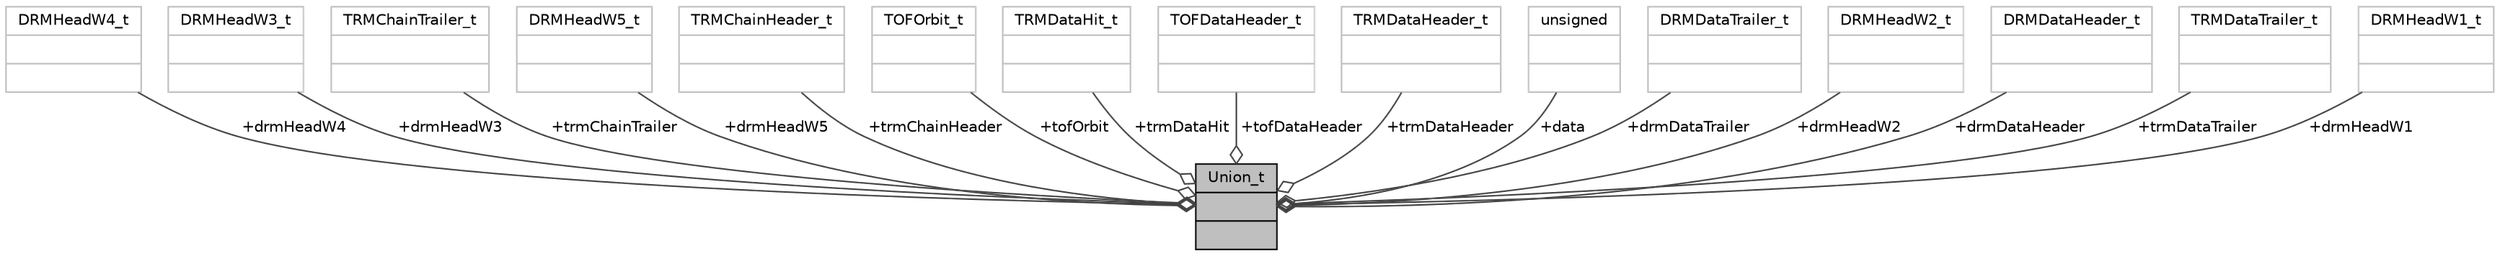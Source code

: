 digraph "Union_t"
{
 // INTERACTIVE_SVG=YES
  bgcolor="transparent";
  edge [fontname="Helvetica",fontsize="10",labelfontname="Helvetica",labelfontsize="10"];
  node [fontname="Helvetica",fontsize="10",shape=record];
  Node1 [label="{Union_t\n||}",height=0.2,width=0.4,color="black", fillcolor="grey75", style="filled", fontcolor="black"];
  Node2 -> Node1 [color="grey25",fontsize="10",style="solid",label=" +drmHeadW4" ,arrowhead="odiamond",fontname="Helvetica"];
  Node2 [label="{DRMHeadW4_t\n||}",height=0.2,width=0.4,color="grey75"];
  Node3 -> Node1 [color="grey25",fontsize="10",style="solid",label=" +drmHeadW3" ,arrowhead="odiamond",fontname="Helvetica"];
  Node3 [label="{DRMHeadW3_t\n||}",height=0.2,width=0.4,color="grey75"];
  Node4 -> Node1 [color="grey25",fontsize="10",style="solid",label=" +trmChainTrailer" ,arrowhead="odiamond",fontname="Helvetica"];
  Node4 [label="{TRMChainTrailer_t\n||}",height=0.2,width=0.4,color="grey75"];
  Node5 -> Node1 [color="grey25",fontsize="10",style="solid",label=" +drmHeadW5" ,arrowhead="odiamond",fontname="Helvetica"];
  Node5 [label="{DRMHeadW5_t\n||}",height=0.2,width=0.4,color="grey75"];
  Node6 -> Node1 [color="grey25",fontsize="10",style="solid",label=" +trmChainHeader" ,arrowhead="odiamond",fontname="Helvetica"];
  Node6 [label="{TRMChainHeader_t\n||}",height=0.2,width=0.4,color="grey75"];
  Node7 -> Node1 [color="grey25",fontsize="10",style="solid",label=" +tofOrbit" ,arrowhead="odiamond",fontname="Helvetica"];
  Node7 [label="{TOFOrbit_t\n||}",height=0.2,width=0.4,color="grey75"];
  Node8 -> Node1 [color="grey25",fontsize="10",style="solid",label=" +trmDataHit" ,arrowhead="odiamond",fontname="Helvetica"];
  Node8 [label="{TRMDataHit_t\n||}",height=0.2,width=0.4,color="grey75"];
  Node9 -> Node1 [color="grey25",fontsize="10",style="solid",label=" +tofDataHeader" ,arrowhead="odiamond",fontname="Helvetica"];
  Node9 [label="{TOFDataHeader_t\n||}",height=0.2,width=0.4,color="grey75"];
  Node10 -> Node1 [color="grey25",fontsize="10",style="solid",label=" +trmDataHeader" ,arrowhead="odiamond",fontname="Helvetica"];
  Node10 [label="{TRMDataHeader_t\n||}",height=0.2,width=0.4,color="grey75"];
  Node11 -> Node1 [color="grey25",fontsize="10",style="solid",label=" +data" ,arrowhead="odiamond",fontname="Helvetica"];
  Node11 [label="{unsigned\n||}",height=0.2,width=0.4,color="grey75"];
  Node12 -> Node1 [color="grey25",fontsize="10",style="solid",label=" +drmDataTrailer" ,arrowhead="odiamond",fontname="Helvetica"];
  Node12 [label="{DRMDataTrailer_t\n||}",height=0.2,width=0.4,color="grey75"];
  Node13 -> Node1 [color="grey25",fontsize="10",style="solid",label=" +drmHeadW2" ,arrowhead="odiamond",fontname="Helvetica"];
  Node13 [label="{DRMHeadW2_t\n||}",height=0.2,width=0.4,color="grey75"];
  Node14 -> Node1 [color="grey25",fontsize="10",style="solid",label=" +drmDataHeader" ,arrowhead="odiamond",fontname="Helvetica"];
  Node14 [label="{DRMDataHeader_t\n||}",height=0.2,width=0.4,color="grey75"];
  Node15 -> Node1 [color="grey25",fontsize="10",style="solid",label=" +trmDataTrailer" ,arrowhead="odiamond",fontname="Helvetica"];
  Node15 [label="{TRMDataTrailer_t\n||}",height=0.2,width=0.4,color="grey75"];
  Node16 -> Node1 [color="grey25",fontsize="10",style="solid",label=" +drmHeadW1" ,arrowhead="odiamond",fontname="Helvetica"];
  Node16 [label="{DRMHeadW1_t\n||}",height=0.2,width=0.4,color="grey75"];
}
